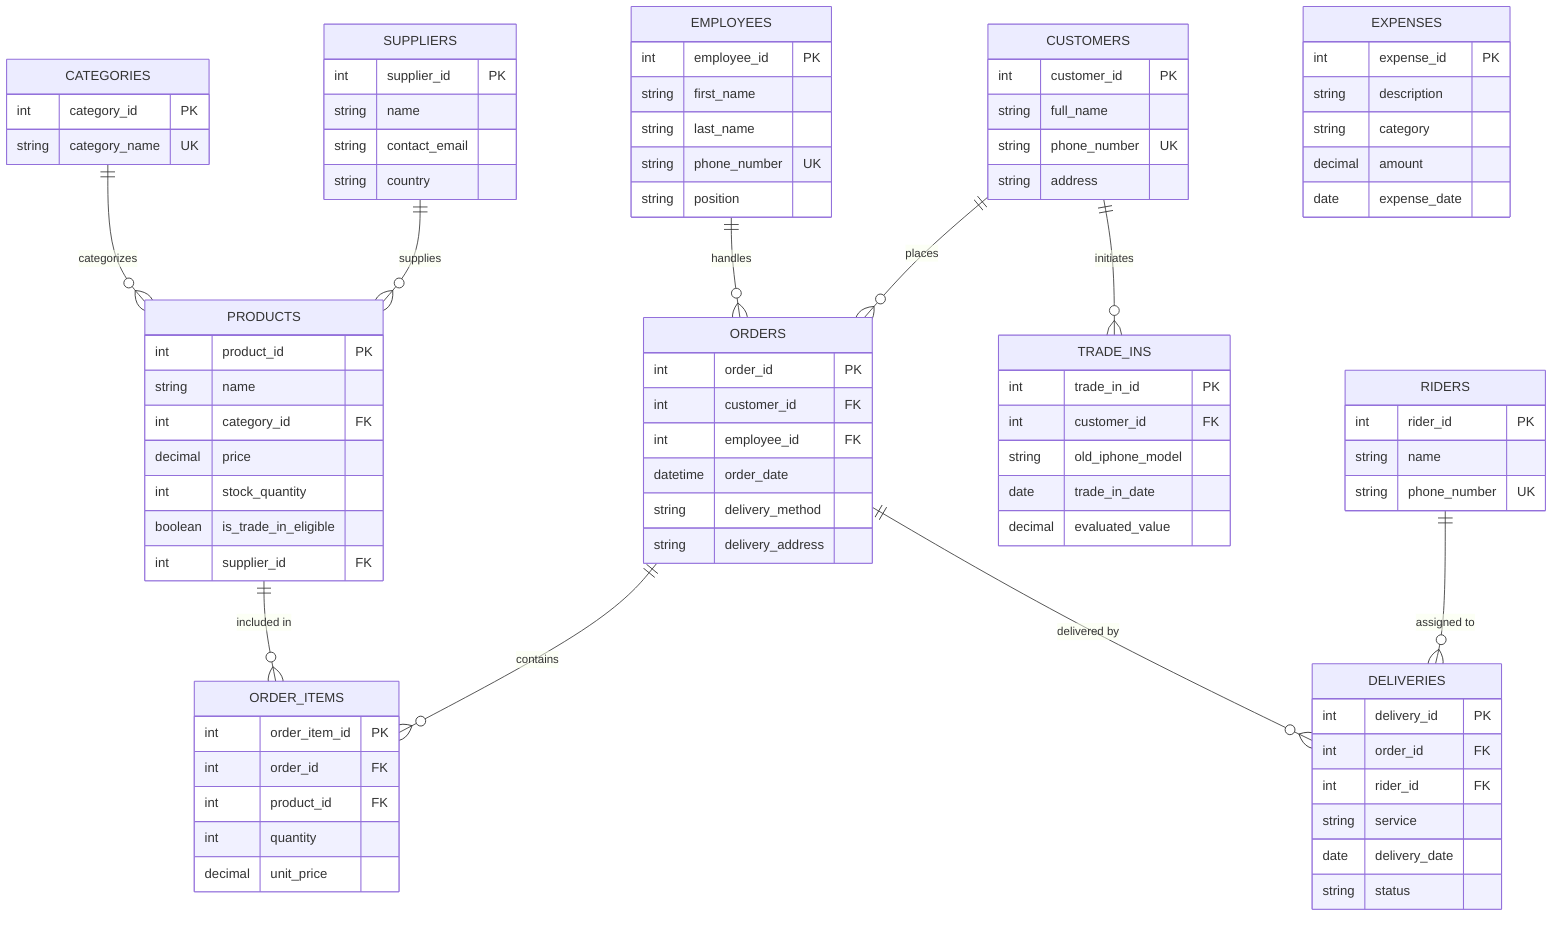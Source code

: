 ---
query: generate an ERD Diagram based on the sql queries of this database
references:
  - "File: /phonetopia_kenya_db.sql"
generationTime: 2025-05-13T16:23:48.202Z
---
erDiagram
    EMPLOYEES {
        int employee_id PK
        string first_name
        string last_name
        string phone_number UK
        string position
    }
    SUPPLIERS {
        int supplier_id PK
        string name
        string contact_email
        string country
    }
    CATEGORIES {
        int category_id PK
        string category_name UK
    }
    PRODUCTS {
        int product_id PK
        string name
        int category_id FK
        decimal price
        int stock_quantity
        boolean is_trade_in_eligible
        int supplier_id FK
    }
    CUSTOMERS {
        int customer_id PK
        string full_name
        string phone_number UK
        string address
    }
    TRADE_INS {
        int trade_in_id PK
        int customer_id FK
        string old_iphone_model
        date trade_in_date
        decimal evaluated_value
    }
    ORDERS {
        int order_id PK
        int customer_id FK
        int employee_id FK
        datetime order_date
        string delivery_method
        string delivery_address
    }
    ORDER_ITEMS {
        int order_item_id PK
        int order_id FK
        int product_id FK
        int quantity
        decimal unit_price
    }
    RIDERS {
        int rider_id PK
        string name
        string phone_number UK
    }
    EXPENSES {
        int expense_id PK
        string description
        string category
        decimal amount
        date expense_date
    }
    DELIVERIES {
        int delivery_id PK
        int order_id FK
        int rider_id FK
        string service
        date delivery_date
        string status
    }

    EMPLOYEES ||--o{ ORDERS : "handles"
    CUSTOMERS ||--o{ ORDERS : "places"
    ORDERS ||--o{ ORDER_ITEMS : "contains"
    PRODUCTS ||--o{ ORDER_ITEMS : "included in"
    CATEGORIES ||--o{ PRODUCTS : "categorizes"
    SUPPLIERS ||--o{ PRODUCTS : "supplies"
    CUSTOMERS ||--o{ TRADE_INS : "initiates"
    ORDERS ||--o{ DELIVERIES : "delivered by"
    RIDERS ||--o{ DELIVERIES : "assigned to"